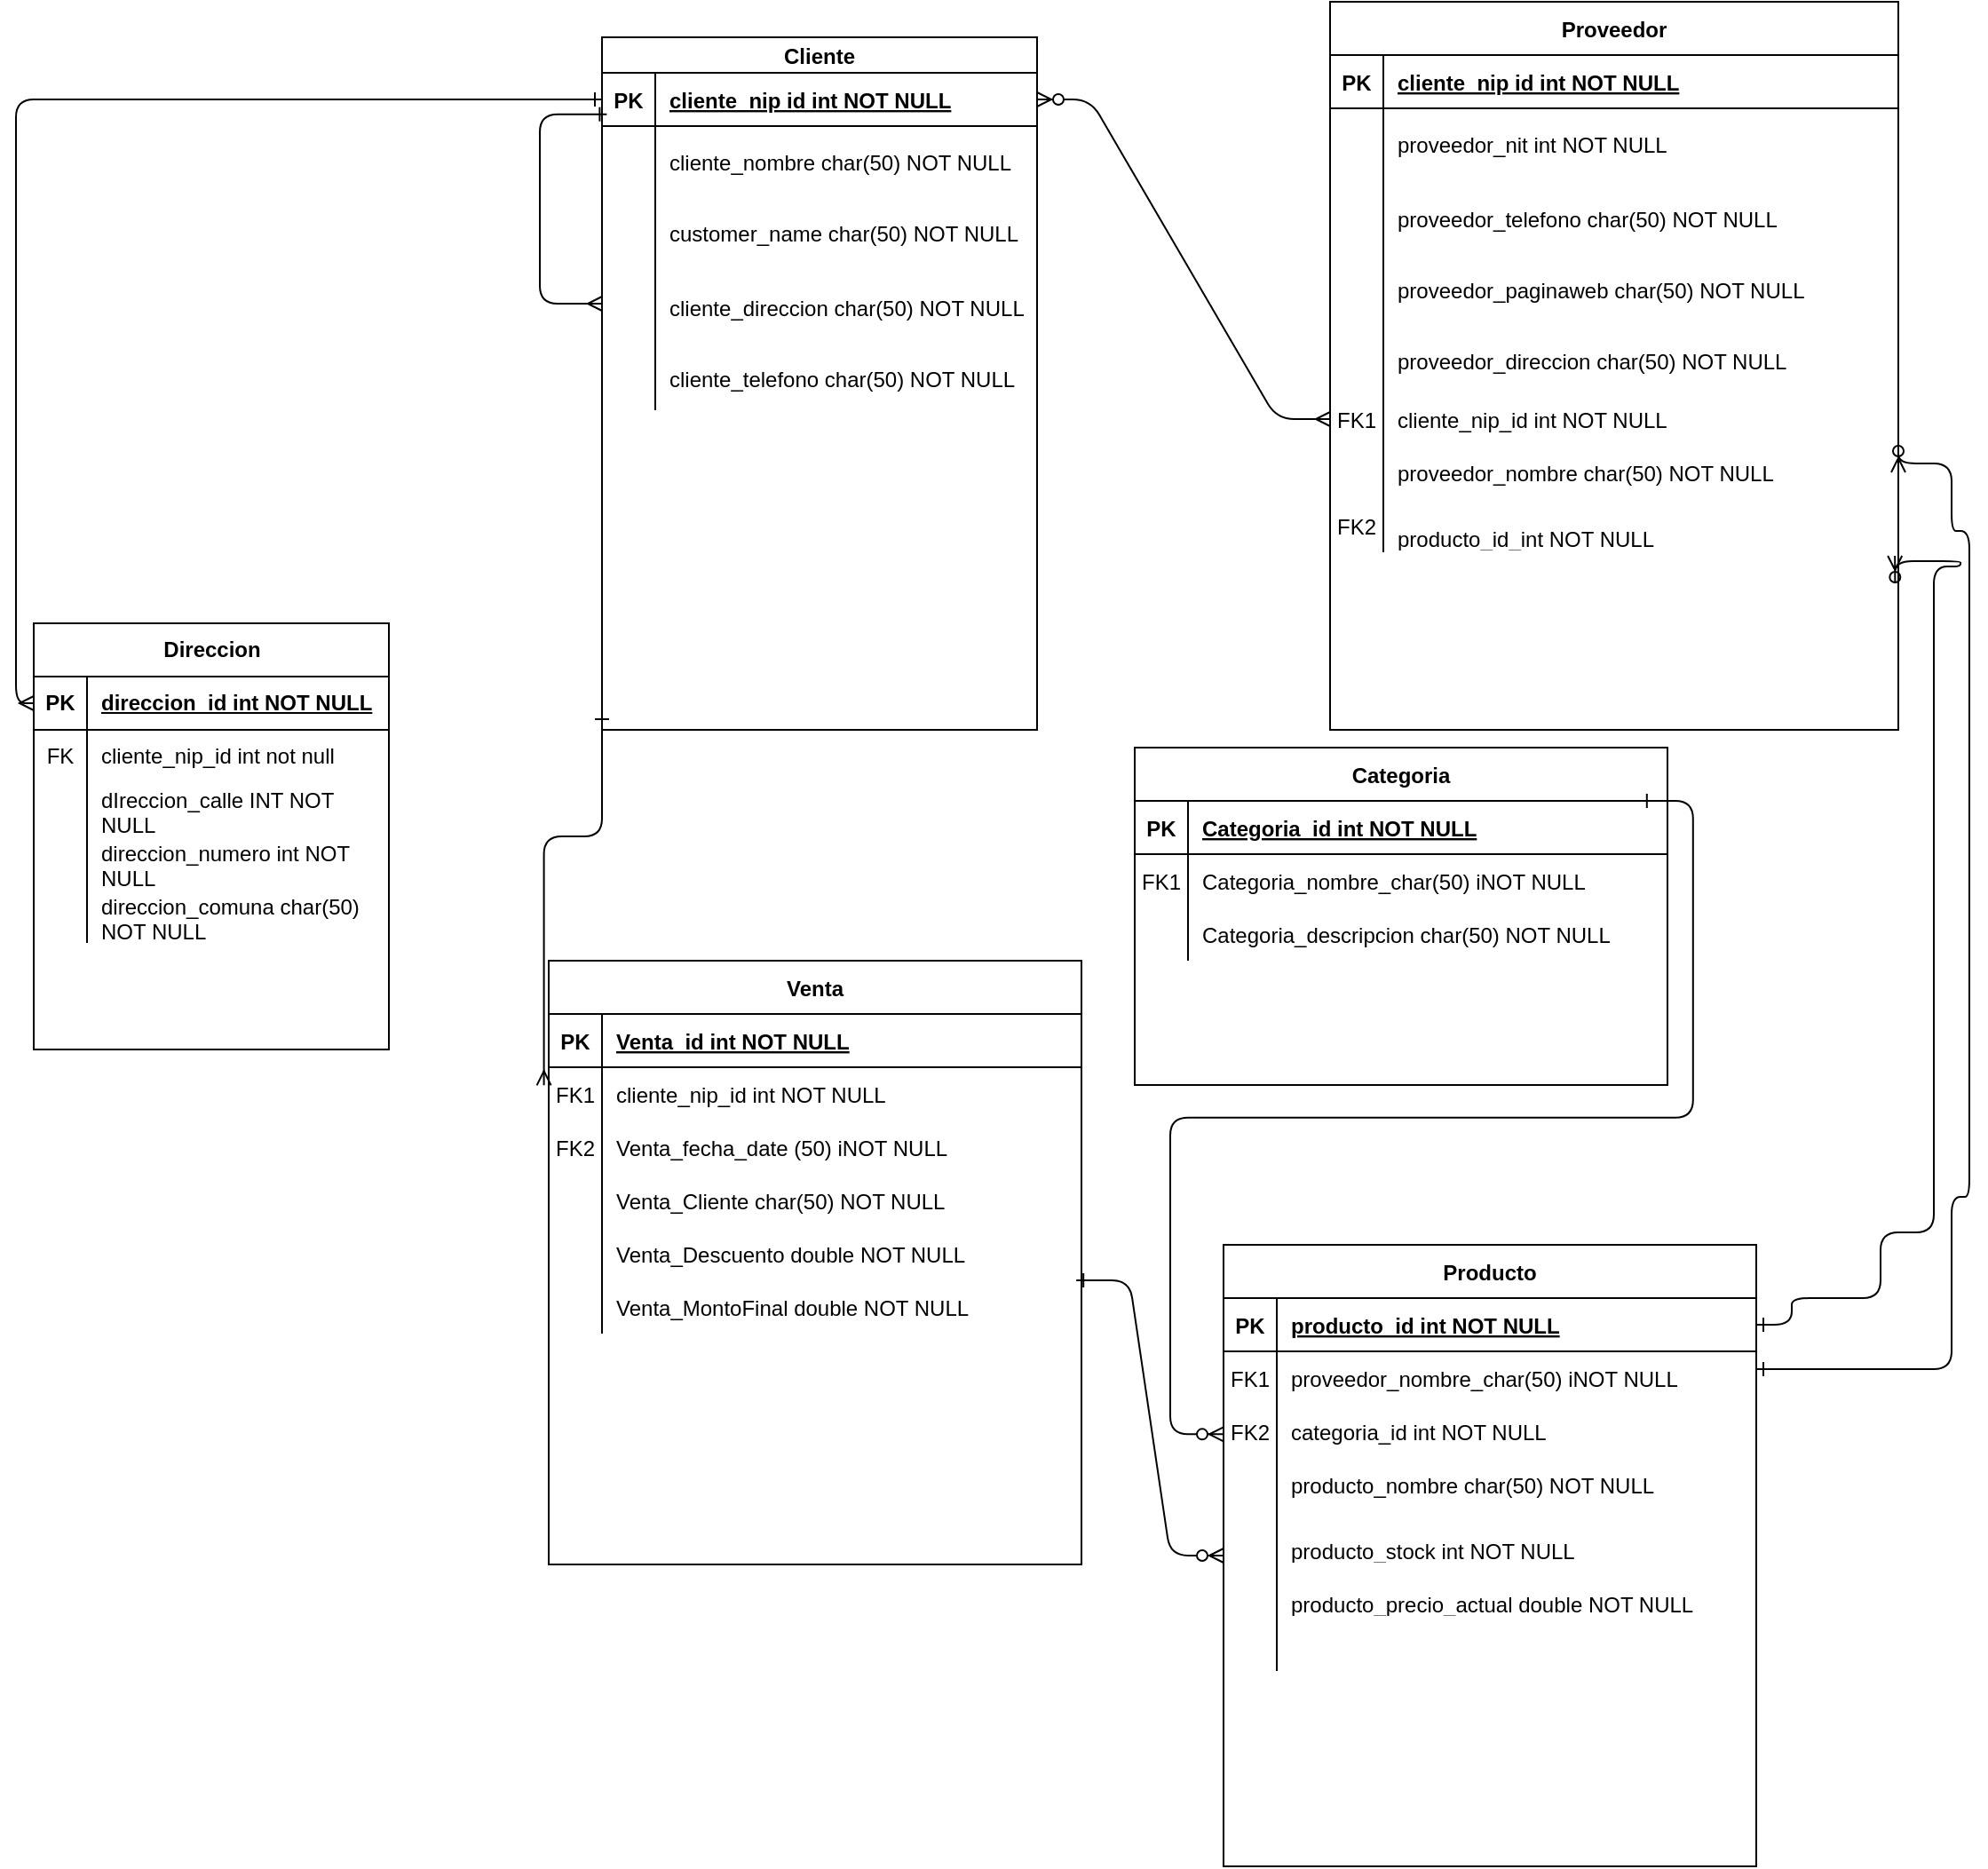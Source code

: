 <mxfile version="22.1.5" type="github">
  <diagram id="R2lEEEUBdFMjLlhIrx00" name="Page-1">
    <mxGraphModel dx="2521" dy="911" grid="1" gridSize="10" guides="1" tooltips="1" connect="1" arrows="1" fold="1" page="1" pageScale="1" pageWidth="850" pageHeight="1100" math="0" shadow="0" extFonts="Permanent Marker^https://fonts.googleapis.com/css?family=Permanent+Marker">
      <root>
        <mxCell id="0" />
        <mxCell id="1" parent="0" />
        <mxCell id="C-vyLk0tnHw3VtMMgP7b-2" value="Proveedor" style="shape=table;startSize=30;container=1;collapsible=1;childLayout=tableLayout;fixedRows=1;rowLines=0;fontStyle=1;align=center;resizeLast=1;" parent="1" vertex="1">
          <mxGeometry x="470" y="30" width="320" height="410" as="geometry" />
        </mxCell>
        <mxCell id="C-vyLk0tnHw3VtMMgP7b-24" value="" style="shape=partialRectangle;collapsible=0;dropTarget=0;pointerEvents=0;fillColor=none;points=[[0,0.5],[1,0.5]];portConstraint=eastwest;top=0;left=0;right=0;bottom=1;" parent="C-vyLk0tnHw3VtMMgP7b-2" vertex="1">
          <mxGeometry y="30" width="320" height="30" as="geometry" />
        </mxCell>
        <mxCell id="C-vyLk0tnHw3VtMMgP7b-25" value="PK" style="shape=partialRectangle;overflow=hidden;connectable=0;fillColor=none;top=0;left=0;bottom=0;right=0;fontStyle=1;" parent="C-vyLk0tnHw3VtMMgP7b-24" vertex="1">
          <mxGeometry width="30" height="30" as="geometry">
            <mxRectangle width="30" height="30" as="alternateBounds" />
          </mxGeometry>
        </mxCell>
        <mxCell id="C-vyLk0tnHw3VtMMgP7b-26" value="cliente_nip id int NOT NULL " style="shape=partialRectangle;overflow=hidden;connectable=0;fillColor=none;top=0;left=0;bottom=0;right=0;align=left;spacingLeft=6;fontStyle=5;" parent="C-vyLk0tnHw3VtMMgP7b-24" vertex="1">
          <mxGeometry x="30" width="290" height="30" as="geometry">
            <mxRectangle width="290" height="30" as="alternateBounds" />
          </mxGeometry>
        </mxCell>
        <mxCell id="HC1ZISZQf0HXSjatUwXS-110" style="shape=partialRectangle;collapsible=0;dropTarget=0;pointerEvents=0;fillColor=none;points=[[0,0.5],[1,0.5]];portConstraint=eastwest;top=0;left=0;right=0;bottom=0;" vertex="1" parent="C-vyLk0tnHw3VtMMgP7b-2">
          <mxGeometry y="60" width="320" height="40" as="geometry" />
        </mxCell>
        <mxCell id="HC1ZISZQf0HXSjatUwXS-111" style="shape=partialRectangle;overflow=hidden;connectable=0;fillColor=none;top=0;left=0;bottom=0;right=0;" vertex="1" parent="HC1ZISZQf0HXSjatUwXS-110">
          <mxGeometry width="30" height="40" as="geometry">
            <mxRectangle width="30" height="40" as="alternateBounds" />
          </mxGeometry>
        </mxCell>
        <mxCell id="HC1ZISZQf0HXSjatUwXS-112" value="proveedor_nit int NOT NULL" style="shape=partialRectangle;overflow=hidden;connectable=0;fillColor=none;top=0;left=0;bottom=0;right=0;align=left;spacingLeft=6;" vertex="1" parent="HC1ZISZQf0HXSjatUwXS-110">
          <mxGeometry x="30" width="290" height="40" as="geometry">
            <mxRectangle width="290" height="40" as="alternateBounds" />
          </mxGeometry>
        </mxCell>
        <mxCell id="HC1ZISZQf0HXSjatUwXS-38" style="shape=partialRectangle;collapsible=0;dropTarget=0;pointerEvents=0;fillColor=none;points=[[0,0.5],[1,0.5]];portConstraint=eastwest;top=0;left=0;right=0;bottom=0;" vertex="1" parent="C-vyLk0tnHw3VtMMgP7b-2">
          <mxGeometry y="100" width="320" height="40" as="geometry" />
        </mxCell>
        <mxCell id="HC1ZISZQf0HXSjatUwXS-39" style="shape=partialRectangle;overflow=hidden;connectable=0;fillColor=none;top=0;left=0;bottom=0;right=0;" vertex="1" parent="HC1ZISZQf0HXSjatUwXS-38">
          <mxGeometry width="30" height="40" as="geometry">
            <mxRectangle width="30" height="40" as="alternateBounds" />
          </mxGeometry>
        </mxCell>
        <mxCell id="HC1ZISZQf0HXSjatUwXS-40" value="&#xa;proveedor_telefono char(50) NOT NULL&#xa;&#xa;" style="shape=partialRectangle;overflow=hidden;connectable=0;fillColor=none;top=0;left=0;bottom=0;right=0;align=left;spacingLeft=6;" vertex="1" parent="HC1ZISZQf0HXSjatUwXS-38">
          <mxGeometry x="30" width="290" height="40" as="geometry">
            <mxRectangle width="290" height="40" as="alternateBounds" />
          </mxGeometry>
        </mxCell>
        <mxCell id="HC1ZISZQf0HXSjatUwXS-52" style="shape=partialRectangle;collapsible=0;dropTarget=0;pointerEvents=0;fillColor=none;points=[[0,0.5],[1,0.5]];portConstraint=eastwest;top=0;left=0;right=0;bottom=0;" vertex="1" parent="C-vyLk0tnHw3VtMMgP7b-2">
          <mxGeometry y="140" width="320" height="40" as="geometry" />
        </mxCell>
        <mxCell id="HC1ZISZQf0HXSjatUwXS-53" style="shape=partialRectangle;overflow=hidden;connectable=0;fillColor=none;top=0;left=0;bottom=0;right=0;" vertex="1" parent="HC1ZISZQf0HXSjatUwXS-52">
          <mxGeometry width="30" height="40" as="geometry">
            <mxRectangle width="30" height="40" as="alternateBounds" />
          </mxGeometry>
        </mxCell>
        <mxCell id="HC1ZISZQf0HXSjatUwXS-54" value="&#xa;proveedor_paginaweb char(50) NOT NULL&#xa;&#xa;" style="shape=partialRectangle;overflow=hidden;connectable=0;fillColor=none;top=0;left=0;bottom=0;right=0;align=left;spacingLeft=6;" vertex="1" parent="HC1ZISZQf0HXSjatUwXS-52">
          <mxGeometry x="30" width="290" height="40" as="geometry">
            <mxRectangle width="290" height="40" as="alternateBounds" />
          </mxGeometry>
        </mxCell>
        <mxCell id="HC1ZISZQf0HXSjatUwXS-23" style="shape=partialRectangle;collapsible=0;dropTarget=0;pointerEvents=0;fillColor=none;points=[[0,0.5],[1,0.5]];portConstraint=eastwest;top=0;left=0;right=0;bottom=0;" vertex="1" parent="C-vyLk0tnHw3VtMMgP7b-2">
          <mxGeometry y="180" width="320" height="40" as="geometry" />
        </mxCell>
        <mxCell id="HC1ZISZQf0HXSjatUwXS-24" style="shape=partialRectangle;overflow=hidden;connectable=0;fillColor=none;top=0;left=0;bottom=0;right=0;" vertex="1" parent="HC1ZISZQf0HXSjatUwXS-23">
          <mxGeometry width="30" height="40" as="geometry">
            <mxRectangle width="30" height="40" as="alternateBounds" />
          </mxGeometry>
        </mxCell>
        <mxCell id="HC1ZISZQf0HXSjatUwXS-25" value="&#xa;proveedor_direccion char(50) NOT NULL&#xa;&#xa;" style="shape=partialRectangle;overflow=hidden;connectable=0;fillColor=none;top=0;left=0;bottom=0;right=0;align=left;spacingLeft=6;" vertex="1" parent="HC1ZISZQf0HXSjatUwXS-23">
          <mxGeometry x="30" width="290" height="40" as="geometry">
            <mxRectangle width="290" height="40" as="alternateBounds" />
          </mxGeometry>
        </mxCell>
        <mxCell id="C-vyLk0tnHw3VtMMgP7b-6" value="" style="shape=partialRectangle;collapsible=0;dropTarget=0;pointerEvents=0;fillColor=none;points=[[0,0.5],[1,0.5]];portConstraint=eastwest;top=0;left=0;right=0;bottom=0;" parent="C-vyLk0tnHw3VtMMgP7b-2" vertex="1">
          <mxGeometry y="220" width="320" height="30" as="geometry" />
        </mxCell>
        <mxCell id="C-vyLk0tnHw3VtMMgP7b-7" value="FK1" style="shape=partialRectangle;overflow=hidden;connectable=0;fillColor=none;top=0;left=0;bottom=0;right=0;" parent="C-vyLk0tnHw3VtMMgP7b-6" vertex="1">
          <mxGeometry width="30" height="30" as="geometry">
            <mxRectangle width="30" height="30" as="alternateBounds" />
          </mxGeometry>
        </mxCell>
        <mxCell id="C-vyLk0tnHw3VtMMgP7b-8" value="cliente_nip_id int NOT NULL" style="shape=partialRectangle;overflow=hidden;connectable=0;fillColor=none;top=0;left=0;bottom=0;right=0;align=left;spacingLeft=6;" parent="C-vyLk0tnHw3VtMMgP7b-6" vertex="1">
          <mxGeometry x="30" width="290" height="30" as="geometry">
            <mxRectangle width="290" height="30" as="alternateBounds" />
          </mxGeometry>
        </mxCell>
        <mxCell id="C-vyLk0tnHw3VtMMgP7b-9" value="" style="shape=partialRectangle;collapsible=0;dropTarget=0;pointerEvents=0;fillColor=none;points=[[0,0.5],[1,0.5]];portConstraint=eastwest;top=0;left=0;right=0;bottom=0;" parent="C-vyLk0tnHw3VtMMgP7b-2" vertex="1">
          <mxGeometry y="250" width="320" height="30" as="geometry" />
        </mxCell>
        <mxCell id="C-vyLk0tnHw3VtMMgP7b-10" value="" style="shape=partialRectangle;overflow=hidden;connectable=0;fillColor=none;top=0;left=0;bottom=0;right=0;" parent="C-vyLk0tnHw3VtMMgP7b-9" vertex="1">
          <mxGeometry width="30" height="30" as="geometry">
            <mxRectangle width="30" height="30" as="alternateBounds" />
          </mxGeometry>
        </mxCell>
        <mxCell id="C-vyLk0tnHw3VtMMgP7b-11" value="proveedor_nombre char(50) NOT NULL" style="shape=partialRectangle;overflow=hidden;connectable=0;fillColor=none;top=0;left=0;bottom=0;right=0;align=left;spacingLeft=6;" parent="C-vyLk0tnHw3VtMMgP7b-9" vertex="1">
          <mxGeometry x="30" width="290" height="30" as="geometry">
            <mxRectangle width="290" height="30" as="alternateBounds" />
          </mxGeometry>
        </mxCell>
        <mxCell id="HC1ZISZQf0HXSjatUwXS-154" style="shape=partialRectangle;collapsible=0;dropTarget=0;pointerEvents=0;fillColor=none;points=[[0,0.5],[1,0.5]];portConstraint=eastwest;top=0;left=0;right=0;bottom=0;" vertex="1" parent="C-vyLk0tnHw3VtMMgP7b-2">
          <mxGeometry y="280" width="320" height="30" as="geometry" />
        </mxCell>
        <mxCell id="HC1ZISZQf0HXSjatUwXS-155" value="FK2" style="shape=partialRectangle;overflow=hidden;connectable=0;fillColor=none;top=0;left=0;bottom=0;right=0;" vertex="1" parent="HC1ZISZQf0HXSjatUwXS-154">
          <mxGeometry width="30" height="30" as="geometry">
            <mxRectangle width="30" height="30" as="alternateBounds" />
          </mxGeometry>
        </mxCell>
        <mxCell id="HC1ZISZQf0HXSjatUwXS-156" value="&#xa;producto_id_int NOT NULL&#xa;&#xa;" style="shape=partialRectangle;overflow=hidden;connectable=0;fillColor=none;top=0;left=0;bottom=0;right=0;align=left;spacingLeft=6;" vertex="1" parent="HC1ZISZQf0HXSjatUwXS-154">
          <mxGeometry x="30" width="290" height="30" as="geometry">
            <mxRectangle width="290" height="30" as="alternateBounds" />
          </mxGeometry>
        </mxCell>
        <mxCell id="C-vyLk0tnHw3VtMMgP7b-13" value="Producto" style="shape=table;startSize=30;container=1;collapsible=1;childLayout=tableLayout;fixedRows=1;rowLines=0;fontStyle=1;align=center;resizeLast=1;" parent="1" vertex="1">
          <mxGeometry x="410" y="730" width="300" height="350" as="geometry" />
        </mxCell>
        <mxCell id="C-vyLk0tnHw3VtMMgP7b-14" value="" style="shape=partialRectangle;collapsible=0;dropTarget=0;pointerEvents=0;fillColor=none;points=[[0,0.5],[1,0.5]];portConstraint=eastwest;top=0;left=0;right=0;bottom=1;" parent="C-vyLk0tnHw3VtMMgP7b-13" vertex="1">
          <mxGeometry y="30" width="300" height="30" as="geometry" />
        </mxCell>
        <mxCell id="C-vyLk0tnHw3VtMMgP7b-15" value="PK" style="shape=partialRectangle;overflow=hidden;connectable=0;fillColor=none;top=0;left=0;bottom=0;right=0;fontStyle=1;" parent="C-vyLk0tnHw3VtMMgP7b-14" vertex="1">
          <mxGeometry width="30" height="30" as="geometry">
            <mxRectangle width="30" height="30" as="alternateBounds" />
          </mxGeometry>
        </mxCell>
        <mxCell id="C-vyLk0tnHw3VtMMgP7b-16" value="producto_id int NOT NULL " style="shape=partialRectangle;overflow=hidden;connectable=0;fillColor=none;top=0;left=0;bottom=0;right=0;align=left;spacingLeft=6;fontStyle=5;" parent="C-vyLk0tnHw3VtMMgP7b-14" vertex="1">
          <mxGeometry x="30" width="270" height="30" as="geometry">
            <mxRectangle width="270" height="30" as="alternateBounds" />
          </mxGeometry>
        </mxCell>
        <mxCell id="C-vyLk0tnHw3VtMMgP7b-17" value="" style="shape=partialRectangle;collapsible=0;dropTarget=0;pointerEvents=0;fillColor=none;points=[[0,0.5],[1,0.5]];portConstraint=eastwest;top=0;left=0;right=0;bottom=0;" parent="C-vyLk0tnHw3VtMMgP7b-13" vertex="1">
          <mxGeometry y="60" width="300" height="30" as="geometry" />
        </mxCell>
        <mxCell id="C-vyLk0tnHw3VtMMgP7b-18" value="FK1" style="shape=partialRectangle;overflow=hidden;connectable=0;fillColor=none;top=0;left=0;bottom=0;right=0;" parent="C-vyLk0tnHw3VtMMgP7b-17" vertex="1">
          <mxGeometry width="30" height="30" as="geometry">
            <mxRectangle width="30" height="30" as="alternateBounds" />
          </mxGeometry>
        </mxCell>
        <mxCell id="C-vyLk0tnHw3VtMMgP7b-19" value="proveedor_nombre_char(50) iNOT NULL" style="shape=partialRectangle;overflow=hidden;connectable=0;fillColor=none;top=0;left=0;bottom=0;right=0;align=left;spacingLeft=6;" parent="C-vyLk0tnHw3VtMMgP7b-17" vertex="1">
          <mxGeometry x="30" width="270" height="30" as="geometry">
            <mxRectangle width="270" height="30" as="alternateBounds" />
          </mxGeometry>
        </mxCell>
        <mxCell id="HC1ZISZQf0HXSjatUwXS-101" style="shape=partialRectangle;collapsible=0;dropTarget=0;pointerEvents=0;fillColor=none;points=[[0,0.5],[1,0.5]];portConstraint=eastwest;top=0;left=0;right=0;bottom=0;" vertex="1" parent="C-vyLk0tnHw3VtMMgP7b-13">
          <mxGeometry y="90" width="300" height="30" as="geometry" />
        </mxCell>
        <mxCell id="HC1ZISZQf0HXSjatUwXS-102" value="FK2" style="shape=partialRectangle;overflow=hidden;connectable=0;fillColor=none;top=0;left=0;bottom=0;right=0;" vertex="1" parent="HC1ZISZQf0HXSjatUwXS-101">
          <mxGeometry width="30" height="30" as="geometry">
            <mxRectangle width="30" height="30" as="alternateBounds" />
          </mxGeometry>
        </mxCell>
        <mxCell id="HC1ZISZQf0HXSjatUwXS-103" value="categoria_id int NOT NULL" style="shape=partialRectangle;overflow=hidden;connectable=0;fillColor=none;top=0;left=0;bottom=0;right=0;align=left;spacingLeft=6;" vertex="1" parent="HC1ZISZQf0HXSjatUwXS-101">
          <mxGeometry x="30" width="270" height="30" as="geometry">
            <mxRectangle width="270" height="30" as="alternateBounds" />
          </mxGeometry>
        </mxCell>
        <mxCell id="C-vyLk0tnHw3VtMMgP7b-20" value="" style="shape=partialRectangle;collapsible=0;dropTarget=0;pointerEvents=0;fillColor=none;points=[[0,0.5],[1,0.5]];portConstraint=eastwest;top=0;left=0;right=0;bottom=0;" parent="C-vyLk0tnHw3VtMMgP7b-13" vertex="1">
          <mxGeometry y="120" width="300" height="30" as="geometry" />
        </mxCell>
        <mxCell id="C-vyLk0tnHw3VtMMgP7b-21" value="" style="shape=partialRectangle;overflow=hidden;connectable=0;fillColor=none;top=0;left=0;bottom=0;right=0;" parent="C-vyLk0tnHw3VtMMgP7b-20" vertex="1">
          <mxGeometry width="30" height="30" as="geometry">
            <mxRectangle width="30" height="30" as="alternateBounds" />
          </mxGeometry>
        </mxCell>
        <mxCell id="C-vyLk0tnHw3VtMMgP7b-22" value="producto_nombre char(50) NOT NULL" style="shape=partialRectangle;overflow=hidden;connectable=0;fillColor=none;top=0;left=0;bottom=0;right=0;align=left;spacingLeft=6;" parent="C-vyLk0tnHw3VtMMgP7b-20" vertex="1">
          <mxGeometry x="30" width="270" height="30" as="geometry">
            <mxRectangle width="270" height="30" as="alternateBounds" />
          </mxGeometry>
        </mxCell>
        <mxCell id="HC1ZISZQf0HXSjatUwXS-55" style="shape=partialRectangle;collapsible=0;dropTarget=0;pointerEvents=0;fillColor=none;points=[[0,0.5],[1,0.5]];portConstraint=eastwest;top=0;left=0;right=0;bottom=0;" vertex="1" parent="C-vyLk0tnHw3VtMMgP7b-13">
          <mxGeometry y="150" width="300" height="30" as="geometry" />
        </mxCell>
        <mxCell id="HC1ZISZQf0HXSjatUwXS-56" value="" style="shape=partialRectangle;overflow=hidden;connectable=0;fillColor=none;top=0;left=0;bottom=0;right=0;" vertex="1" parent="HC1ZISZQf0HXSjatUwXS-55">
          <mxGeometry width="30" height="30" as="geometry">
            <mxRectangle width="30" height="30" as="alternateBounds" />
          </mxGeometry>
        </mxCell>
        <mxCell id="HC1ZISZQf0HXSjatUwXS-57" value="&#xa;producto_stock int NOT NULL&#xa;&#xa;" style="shape=partialRectangle;overflow=hidden;connectable=0;fillColor=none;top=0;left=0;bottom=0;right=0;align=left;spacingLeft=6;" vertex="1" parent="HC1ZISZQf0HXSjatUwXS-55">
          <mxGeometry x="30" width="270" height="30" as="geometry">
            <mxRectangle width="270" height="30" as="alternateBounds" />
          </mxGeometry>
        </mxCell>
        <mxCell id="HC1ZISZQf0HXSjatUwXS-59" style="shape=partialRectangle;collapsible=0;dropTarget=0;pointerEvents=0;fillColor=none;points=[[0,0.5],[1,0.5]];portConstraint=eastwest;top=0;left=0;right=0;bottom=0;" vertex="1" parent="C-vyLk0tnHw3VtMMgP7b-13">
          <mxGeometry y="180" width="300" height="30" as="geometry" />
        </mxCell>
        <mxCell id="HC1ZISZQf0HXSjatUwXS-60" style="shape=partialRectangle;overflow=hidden;connectable=0;fillColor=none;top=0;left=0;bottom=0;right=0;" vertex="1" parent="HC1ZISZQf0HXSjatUwXS-59">
          <mxGeometry width="30" height="30" as="geometry">
            <mxRectangle width="30" height="30" as="alternateBounds" />
          </mxGeometry>
        </mxCell>
        <mxCell id="HC1ZISZQf0HXSjatUwXS-61" value="&#xa;producto_precio_actual double NOT NULL&#xa;&#xa;" style="shape=partialRectangle;overflow=hidden;connectable=0;fillColor=none;top=0;left=0;bottom=0;right=0;align=left;spacingLeft=6;" vertex="1" parent="HC1ZISZQf0HXSjatUwXS-59">
          <mxGeometry x="30" width="270" height="30" as="geometry">
            <mxRectangle width="270" height="30" as="alternateBounds" />
          </mxGeometry>
        </mxCell>
        <mxCell id="HC1ZISZQf0HXSjatUwXS-105" style="shape=partialRectangle;collapsible=0;dropTarget=0;pointerEvents=0;fillColor=none;points=[[0,0.5],[1,0.5]];portConstraint=eastwest;top=0;left=0;right=0;bottom=0;" vertex="1" parent="C-vyLk0tnHw3VtMMgP7b-13">
          <mxGeometry y="210" width="300" height="30" as="geometry" />
        </mxCell>
        <mxCell id="HC1ZISZQf0HXSjatUwXS-106" style="shape=partialRectangle;overflow=hidden;connectable=0;fillColor=none;top=0;left=0;bottom=0;right=0;" vertex="1" parent="HC1ZISZQf0HXSjatUwXS-105">
          <mxGeometry width="30" height="30" as="geometry">
            <mxRectangle width="30" height="30" as="alternateBounds" />
          </mxGeometry>
        </mxCell>
        <mxCell id="HC1ZISZQf0HXSjatUwXS-107" style="shape=partialRectangle;overflow=hidden;connectable=0;fillColor=none;top=0;left=0;bottom=0;right=0;align=left;spacingLeft=6;" vertex="1" parent="HC1ZISZQf0HXSjatUwXS-105">
          <mxGeometry x="30" width="270" height="30" as="geometry">
            <mxRectangle width="270" height="30" as="alternateBounds" />
          </mxGeometry>
        </mxCell>
        <mxCell id="MYpEJIyLV6o9ayi-D40B-11" value="" style="shape=partialRectangle;collapsible=0;dropTarget=0;pointerEvents=0;fillColor=none;points=[[0,0.5],[1,0.5]];portConstraint=eastwest;top=0;left=0;right=0;bottom=0;container=0;" parent="1" vertex="1">
          <mxGeometry x="30" y="190" width="250" height="30" as="geometry" />
        </mxCell>
        <mxCell id="HC1ZISZQf0HXSjatUwXS-1" value="" style="edgeStyle=entityRelationEdgeStyle;endArrow=ERzeroToMany;startArrow=ERmany;endFill=1;startFill=0;strokeWidth=1;strokeColor=default;" edge="1" parent="1" source="C-vyLk0tnHw3VtMMgP7b-6" target="HC1ZISZQf0HXSjatUwXS-9">
          <mxGeometry width="100" height="100" relative="1" as="geometry">
            <mxPoint x="410" y="270" as="sourcePoint" />
            <mxPoint x="660" y="550" as="targetPoint" />
            <Array as="points">
              <mxPoint x="390" y="230" />
              <mxPoint x="480" y="250" />
              <mxPoint x="350" y="200" />
              <mxPoint x="540" y="290" />
              <mxPoint x="470" y="320" />
              <mxPoint x="550" y="520" />
              <mxPoint x="460" y="370" />
            </Array>
          </mxGeometry>
        </mxCell>
        <mxCell id="HC1ZISZQf0HXSjatUwXS-8" value="Cliente" style="shape=table;startSize=20;container=1;collapsible=1;childLayout=tableLayout;fixedRows=1;rowLines=0;fontStyle=1;align=center;resizeLast=1;" vertex="1" parent="1">
          <mxGeometry x="60" y="50" width="245" height="390" as="geometry" />
        </mxCell>
        <mxCell id="HC1ZISZQf0HXSjatUwXS-9" value="" style="shape=partialRectangle;collapsible=0;dropTarget=0;pointerEvents=0;fillColor=none;points=[[0,0.5],[1,0.5]];portConstraint=eastwest;top=0;left=0;right=0;bottom=1;" vertex="1" parent="HC1ZISZQf0HXSjatUwXS-8">
          <mxGeometry y="20" width="245" height="30" as="geometry" />
        </mxCell>
        <mxCell id="HC1ZISZQf0HXSjatUwXS-10" value="PK" style="shape=partialRectangle;overflow=hidden;connectable=0;fillColor=none;top=0;left=0;bottom=0;right=0;fontStyle=1;" vertex="1" parent="HC1ZISZQf0HXSjatUwXS-9">
          <mxGeometry width="30" height="30" as="geometry">
            <mxRectangle width="30" height="30" as="alternateBounds" />
          </mxGeometry>
        </mxCell>
        <mxCell id="HC1ZISZQf0HXSjatUwXS-11" value="cliente_nip id int NOT NULL " style="shape=partialRectangle;overflow=hidden;connectable=0;fillColor=none;top=0;left=0;bottom=0;right=0;align=left;spacingLeft=6;fontStyle=5;" vertex="1" parent="HC1ZISZQf0HXSjatUwXS-9">
          <mxGeometry x="30" width="215" height="30" as="geometry">
            <mxRectangle width="215" height="30" as="alternateBounds" />
          </mxGeometry>
        </mxCell>
        <mxCell id="HC1ZISZQf0HXSjatUwXS-12" value="" style="shape=partialRectangle;collapsible=0;dropTarget=0;pointerEvents=0;fillColor=none;points=[[0,0.5],[1,0.5]];portConstraint=eastwest;top=0;left=0;right=0;bottom=0;" vertex="1" parent="HC1ZISZQf0HXSjatUwXS-8">
          <mxGeometry y="50" width="245" height="40" as="geometry" />
        </mxCell>
        <mxCell id="HC1ZISZQf0HXSjatUwXS-13" value="" style="shape=partialRectangle;overflow=hidden;connectable=0;fillColor=none;top=0;left=0;bottom=0;right=0;" vertex="1" parent="HC1ZISZQf0HXSjatUwXS-12">
          <mxGeometry width="30" height="40" as="geometry">
            <mxRectangle width="30" height="40" as="alternateBounds" />
          </mxGeometry>
        </mxCell>
        <mxCell id="HC1ZISZQf0HXSjatUwXS-14" value="cliente_nombre char(50) NOT NULL" style="shape=partialRectangle;overflow=hidden;connectable=0;fillColor=none;top=0;left=0;bottom=0;right=0;align=left;spacingLeft=6;" vertex="1" parent="HC1ZISZQf0HXSjatUwXS-12">
          <mxGeometry x="30" width="215" height="40" as="geometry">
            <mxRectangle width="215" height="40" as="alternateBounds" />
          </mxGeometry>
        </mxCell>
        <mxCell id="HC1ZISZQf0HXSjatUwXS-43" style="shape=partialRectangle;collapsible=0;dropTarget=0;pointerEvents=0;fillColor=none;points=[[0,0.5],[1,0.5]];portConstraint=eastwest;top=0;left=0;right=0;bottom=0;" vertex="1" parent="HC1ZISZQf0HXSjatUwXS-8">
          <mxGeometry y="90" width="245" height="40" as="geometry" />
        </mxCell>
        <mxCell id="HC1ZISZQf0HXSjatUwXS-44" style="shape=partialRectangle;overflow=hidden;connectable=0;fillColor=none;top=0;left=0;bottom=0;right=0;" vertex="1" parent="HC1ZISZQf0HXSjatUwXS-43">
          <mxGeometry width="30" height="40" as="geometry">
            <mxRectangle width="30" height="40" as="alternateBounds" />
          </mxGeometry>
        </mxCell>
        <mxCell id="HC1ZISZQf0HXSjatUwXS-45" value="customer_name char(50) NOT NULL" style="shape=partialRectangle;overflow=hidden;connectable=0;fillColor=none;top=0;left=0;bottom=0;right=0;align=left;spacingLeft=6;" vertex="1" parent="HC1ZISZQf0HXSjatUwXS-43">
          <mxGeometry x="30" width="215" height="40" as="geometry">
            <mxRectangle width="215" height="40" as="alternateBounds" />
          </mxGeometry>
        </mxCell>
        <mxCell id="HC1ZISZQf0HXSjatUwXS-46" style="shape=partialRectangle;collapsible=0;dropTarget=0;pointerEvents=0;fillColor=none;points=[[0,0.5],[1,0.5]];portConstraint=eastwest;top=0;left=0;right=0;bottom=0;" vertex="1" parent="HC1ZISZQf0HXSjatUwXS-8">
          <mxGeometry y="130" width="245" height="40" as="geometry" />
        </mxCell>
        <mxCell id="HC1ZISZQf0HXSjatUwXS-47" style="shape=partialRectangle;overflow=hidden;connectable=0;fillColor=none;top=0;left=0;bottom=0;right=0;" vertex="1" parent="HC1ZISZQf0HXSjatUwXS-46">
          <mxGeometry width="30" height="40" as="geometry">
            <mxRectangle width="30" height="40" as="alternateBounds" />
          </mxGeometry>
        </mxCell>
        <mxCell id="HC1ZISZQf0HXSjatUwXS-48" value="&#xa;cliente_direccion char(50) NOT NULL&#xa;&#xa;" style="shape=partialRectangle;overflow=hidden;connectable=0;fillColor=none;top=0;left=0;bottom=0;right=0;align=left;spacingLeft=6;" vertex="1" parent="HC1ZISZQf0HXSjatUwXS-46">
          <mxGeometry x="30" width="215" height="40" as="geometry">
            <mxRectangle width="215" height="40" as="alternateBounds" />
          </mxGeometry>
        </mxCell>
        <mxCell id="HC1ZISZQf0HXSjatUwXS-49" style="shape=partialRectangle;collapsible=0;dropTarget=0;pointerEvents=0;fillColor=none;points=[[0,0.5],[1,0.5]];portConstraint=eastwest;top=0;left=0;right=0;bottom=0;" vertex="1" parent="HC1ZISZQf0HXSjatUwXS-8">
          <mxGeometry y="170" width="245" height="40" as="geometry" />
        </mxCell>
        <mxCell id="HC1ZISZQf0HXSjatUwXS-50" style="shape=partialRectangle;overflow=hidden;connectable=0;fillColor=none;top=0;left=0;bottom=0;right=0;" vertex="1" parent="HC1ZISZQf0HXSjatUwXS-49">
          <mxGeometry width="30" height="40" as="geometry">
            <mxRectangle width="30" height="40" as="alternateBounds" />
          </mxGeometry>
        </mxCell>
        <mxCell id="HC1ZISZQf0HXSjatUwXS-51" value="&#xa;cliente_telefono char(50) NOT NULL&#xa;&#xa;" style="shape=partialRectangle;overflow=hidden;connectable=0;fillColor=none;top=0;left=0;bottom=0;right=0;align=left;spacingLeft=6;" vertex="1" parent="HC1ZISZQf0HXSjatUwXS-49">
          <mxGeometry x="30" width="215" height="40" as="geometry">
            <mxRectangle width="215" height="40" as="alternateBounds" />
          </mxGeometry>
        </mxCell>
        <mxCell id="HC1ZISZQf0HXSjatUwXS-132" value="" style="edgeStyle=elbowEdgeStyle;endArrow=ERmany;startArrow=ERone;endFill=0;startFill=0;strokeWidth=1;strokeColor=default;exitX=0.011;exitY=0.778;exitDx=0;exitDy=0;elbow=vertical;exitPerimeter=0;" edge="1" parent="HC1ZISZQf0HXSjatUwXS-8" source="HC1ZISZQf0HXSjatUwXS-9" target="HC1ZISZQf0HXSjatUwXS-46">
          <mxGeometry width="100" height="100" relative="1" as="geometry">
            <mxPoint x="-30" y="55" as="sourcePoint" />
            <mxPoint x="-40" y="200" as="targetPoint" />
            <Array as="points">
              <mxPoint x="-35" y="113" />
            </Array>
          </mxGeometry>
        </mxCell>
        <mxCell id="MYpEJIyLV6o9ayi-D40B-12" value="" style="shape=partialRectangle;overflow=hidden;connectable=0;fillColor=none;top=0;left=0;bottom=0;right=0;" parent="1" vertex="1">
          <mxGeometry x="30" y="190" width="30" height="30" as="geometry">
            <mxRectangle width="30" height="30" as="alternateBounds" />
          </mxGeometry>
        </mxCell>
        <mxCell id="HC1ZISZQf0HXSjatUwXS-64" value="" style="endArrow=ERzeroToMany;startArrow=ERone;endFill=0;startFill=0;strokeWidth=1;strokeColor=default;elbow=vertical;edgeStyle=orthogonalEdgeStyle;entryX=1;entryY=0.5;entryDx=0;entryDy=0;" edge="1" parent="1" source="C-vyLk0tnHw3VtMMgP7b-17" target="C-vyLk0tnHw3VtMMgP7b-9">
          <mxGeometry width="100" height="100" relative="1" as="geometry">
            <mxPoint x="730" y="782.99" as="sourcePoint" />
            <mxPoint x="804.88" y="320" as="targetPoint" />
            <Array as="points">
              <mxPoint x="820" y="800" />
              <mxPoint x="820" y="703" />
              <mxPoint x="830" y="703" />
              <mxPoint x="830" y="328" />
              <mxPoint x="820" y="328" />
              <mxPoint x="820" y="290" />
              <mxPoint x="790" y="290" />
            </Array>
          </mxGeometry>
        </mxCell>
        <mxCell id="HC1ZISZQf0HXSjatUwXS-65" value="Categoria" style="shape=table;startSize=30;container=1;collapsible=1;childLayout=tableLayout;fixedRows=1;rowLines=0;fontStyle=1;align=center;resizeLast=1;" vertex="1" parent="1">
          <mxGeometry x="360" y="450" width="300" height="190" as="geometry" />
        </mxCell>
        <mxCell id="HC1ZISZQf0HXSjatUwXS-66" value="" style="shape=partialRectangle;collapsible=0;dropTarget=0;pointerEvents=0;fillColor=none;points=[[0,0.5],[1,0.5]];portConstraint=eastwest;top=0;left=0;right=0;bottom=1;" vertex="1" parent="HC1ZISZQf0HXSjatUwXS-65">
          <mxGeometry y="30" width="300" height="30" as="geometry" />
        </mxCell>
        <mxCell id="HC1ZISZQf0HXSjatUwXS-67" value="PK" style="shape=partialRectangle;overflow=hidden;connectable=0;fillColor=none;top=0;left=0;bottom=0;right=0;fontStyle=1;" vertex="1" parent="HC1ZISZQf0HXSjatUwXS-66">
          <mxGeometry width="30" height="30" as="geometry">
            <mxRectangle width="30" height="30" as="alternateBounds" />
          </mxGeometry>
        </mxCell>
        <mxCell id="HC1ZISZQf0HXSjatUwXS-68" value="Categoria_id int NOT NULL " style="shape=partialRectangle;overflow=hidden;connectable=0;fillColor=none;top=0;left=0;bottom=0;right=0;align=left;spacingLeft=6;fontStyle=5;" vertex="1" parent="HC1ZISZQf0HXSjatUwXS-66">
          <mxGeometry x="30" width="270" height="30" as="geometry">
            <mxRectangle width="270" height="30" as="alternateBounds" />
          </mxGeometry>
        </mxCell>
        <mxCell id="HC1ZISZQf0HXSjatUwXS-69" value="" style="shape=partialRectangle;collapsible=0;dropTarget=0;pointerEvents=0;fillColor=none;points=[[0,0.5],[1,0.5]];portConstraint=eastwest;top=0;left=0;right=0;bottom=0;" vertex="1" parent="HC1ZISZQf0HXSjatUwXS-65">
          <mxGeometry y="60" width="300" height="30" as="geometry" />
        </mxCell>
        <mxCell id="HC1ZISZQf0HXSjatUwXS-70" value="FK1" style="shape=partialRectangle;overflow=hidden;connectable=0;fillColor=none;top=0;left=0;bottom=0;right=0;" vertex="1" parent="HC1ZISZQf0HXSjatUwXS-69">
          <mxGeometry width="30" height="30" as="geometry">
            <mxRectangle width="30" height="30" as="alternateBounds" />
          </mxGeometry>
        </mxCell>
        <mxCell id="HC1ZISZQf0HXSjatUwXS-71" value="Categoria_nombre_char(50) iNOT NULL" style="shape=partialRectangle;overflow=hidden;connectable=0;fillColor=none;top=0;left=0;bottom=0;right=0;align=left;spacingLeft=6;" vertex="1" parent="HC1ZISZQf0HXSjatUwXS-69">
          <mxGeometry x="30" width="270" height="30" as="geometry">
            <mxRectangle width="270" height="30" as="alternateBounds" />
          </mxGeometry>
        </mxCell>
        <mxCell id="HC1ZISZQf0HXSjatUwXS-72" value="" style="shape=partialRectangle;collapsible=0;dropTarget=0;pointerEvents=0;fillColor=none;points=[[0,0.5],[1,0.5]];portConstraint=eastwest;top=0;left=0;right=0;bottom=0;" vertex="1" parent="HC1ZISZQf0HXSjatUwXS-65">
          <mxGeometry y="90" width="300" height="30" as="geometry" />
        </mxCell>
        <mxCell id="HC1ZISZQf0HXSjatUwXS-73" value="" style="shape=partialRectangle;overflow=hidden;connectable=0;fillColor=none;top=0;left=0;bottom=0;right=0;" vertex="1" parent="HC1ZISZQf0HXSjatUwXS-72">
          <mxGeometry width="30" height="30" as="geometry">
            <mxRectangle width="30" height="30" as="alternateBounds" />
          </mxGeometry>
        </mxCell>
        <mxCell id="HC1ZISZQf0HXSjatUwXS-74" value="Categoria_descripcion char(50) NOT NULL" style="shape=partialRectangle;overflow=hidden;connectable=0;fillColor=none;top=0;left=0;bottom=0;right=0;align=left;spacingLeft=6;" vertex="1" parent="HC1ZISZQf0HXSjatUwXS-72">
          <mxGeometry x="30" width="270" height="30" as="geometry">
            <mxRectangle width="270" height="30" as="alternateBounds" />
          </mxGeometry>
        </mxCell>
        <mxCell id="C-vyLk0tnHw3VtMMgP7b-1" value="" style="edgeStyle=entityRelationEdgeStyle;endArrow=ERzeroToMany;startArrow=ERone;endFill=1;startFill=0;entryX=-0.007;entryY=0.889;entryDx=0;entryDy=0;entryPerimeter=0;exitX=0.948;exitY=0;exitDx=0;exitDy=0;exitPerimeter=0;" parent="1" source="HC1ZISZQf0HXSjatUwXS-66" edge="1">
          <mxGeometry width="100" height="100" relative="1" as="geometry">
            <mxPoint x="680" y="530" as="sourcePoint" />
            <mxPoint x="410.0" y="836.67" as="targetPoint" />
            <Array as="points">
              <mxPoint x="486.6" y="995" />
              <mxPoint x="466.6" y="765" />
              <mxPoint x="473.6" y="755" />
              <mxPoint x="496.6" y="995" />
              <mxPoint x="409.83" y="870" />
              <mxPoint x="402.1" y="820" />
              <mxPoint x="402.1" y="830" />
              <mxPoint x="402.1" y="830" />
            </Array>
          </mxGeometry>
        </mxCell>
        <mxCell id="HC1ZISZQf0HXSjatUwXS-81" value="Venta" style="shape=table;startSize=30;container=1;collapsible=1;childLayout=tableLayout;fixedRows=1;rowLines=0;fontStyle=1;align=center;resizeLast=1;" vertex="1" parent="1">
          <mxGeometry x="30" y="570" width="300" height="340" as="geometry" />
        </mxCell>
        <mxCell id="HC1ZISZQf0HXSjatUwXS-82" value="" style="shape=partialRectangle;collapsible=0;dropTarget=0;pointerEvents=0;fillColor=none;points=[[0,0.5],[1,0.5]];portConstraint=eastwest;top=0;left=0;right=0;bottom=1;" vertex="1" parent="HC1ZISZQf0HXSjatUwXS-81">
          <mxGeometry y="30" width="300" height="30" as="geometry" />
        </mxCell>
        <mxCell id="HC1ZISZQf0HXSjatUwXS-83" value="PK" style="shape=partialRectangle;overflow=hidden;connectable=0;fillColor=none;top=0;left=0;bottom=0;right=0;fontStyle=1;" vertex="1" parent="HC1ZISZQf0HXSjatUwXS-82">
          <mxGeometry width="30" height="30" as="geometry">
            <mxRectangle width="30" height="30" as="alternateBounds" />
          </mxGeometry>
        </mxCell>
        <mxCell id="HC1ZISZQf0HXSjatUwXS-84" value="Venta_id int NOT NULL " style="shape=partialRectangle;overflow=hidden;connectable=0;fillColor=none;top=0;left=0;bottom=0;right=0;align=left;spacingLeft=6;fontStyle=5;" vertex="1" parent="HC1ZISZQf0HXSjatUwXS-82">
          <mxGeometry x="30" width="270" height="30" as="geometry">
            <mxRectangle width="270" height="30" as="alternateBounds" />
          </mxGeometry>
        </mxCell>
        <mxCell id="HC1ZISZQf0HXSjatUwXS-134" style="shape=partialRectangle;collapsible=0;dropTarget=0;pointerEvents=0;fillColor=none;points=[[0,0.5],[1,0.5]];portConstraint=eastwest;top=0;left=0;right=0;bottom=0;" vertex="1" parent="HC1ZISZQf0HXSjatUwXS-81">
          <mxGeometry y="60" width="300" height="30" as="geometry" />
        </mxCell>
        <mxCell id="HC1ZISZQf0HXSjatUwXS-135" value="FK1" style="shape=partialRectangle;overflow=hidden;connectable=0;fillColor=none;top=0;left=0;bottom=0;right=0;" vertex="1" parent="HC1ZISZQf0HXSjatUwXS-134">
          <mxGeometry width="30" height="30" as="geometry">
            <mxRectangle width="30" height="30" as="alternateBounds" />
          </mxGeometry>
        </mxCell>
        <mxCell id="HC1ZISZQf0HXSjatUwXS-136" value="cliente_nip_id int NOT NULL" style="shape=partialRectangle;overflow=hidden;connectable=0;fillColor=none;top=0;left=0;bottom=0;right=0;align=left;spacingLeft=6;" vertex="1" parent="HC1ZISZQf0HXSjatUwXS-134">
          <mxGeometry x="30" width="270" height="30" as="geometry">
            <mxRectangle width="270" height="30" as="alternateBounds" />
          </mxGeometry>
        </mxCell>
        <mxCell id="HC1ZISZQf0HXSjatUwXS-85" value="" style="shape=partialRectangle;collapsible=0;dropTarget=0;pointerEvents=0;fillColor=none;points=[[0,0.5],[1,0.5]];portConstraint=eastwest;top=0;left=0;right=0;bottom=0;" vertex="1" parent="HC1ZISZQf0HXSjatUwXS-81">
          <mxGeometry y="90" width="300" height="30" as="geometry" />
        </mxCell>
        <mxCell id="HC1ZISZQf0HXSjatUwXS-86" value="FK2" style="shape=partialRectangle;overflow=hidden;connectable=0;fillColor=none;top=0;left=0;bottom=0;right=0;" vertex="1" parent="HC1ZISZQf0HXSjatUwXS-85">
          <mxGeometry width="30" height="30" as="geometry">
            <mxRectangle width="30" height="30" as="alternateBounds" />
          </mxGeometry>
        </mxCell>
        <mxCell id="HC1ZISZQf0HXSjatUwXS-87" value="Venta_fecha_date (50) iNOT NULL" style="shape=partialRectangle;overflow=hidden;connectable=0;fillColor=none;top=0;left=0;bottom=0;right=0;align=left;spacingLeft=6;" vertex="1" parent="HC1ZISZQf0HXSjatUwXS-85">
          <mxGeometry x="30" width="270" height="30" as="geometry">
            <mxRectangle width="270" height="30" as="alternateBounds" />
          </mxGeometry>
        </mxCell>
        <mxCell id="HC1ZISZQf0HXSjatUwXS-88" value="" style="shape=partialRectangle;collapsible=0;dropTarget=0;pointerEvents=0;fillColor=none;points=[[0,0.5],[1,0.5]];portConstraint=eastwest;top=0;left=0;right=0;bottom=0;" vertex="1" parent="HC1ZISZQf0HXSjatUwXS-81">
          <mxGeometry y="120" width="300" height="30" as="geometry" />
        </mxCell>
        <mxCell id="HC1ZISZQf0HXSjatUwXS-89" value="" style="shape=partialRectangle;overflow=hidden;connectable=0;fillColor=none;top=0;left=0;bottom=0;right=0;" vertex="1" parent="HC1ZISZQf0HXSjatUwXS-88">
          <mxGeometry width="30" height="30" as="geometry">
            <mxRectangle width="30" height="30" as="alternateBounds" />
          </mxGeometry>
        </mxCell>
        <mxCell id="HC1ZISZQf0HXSjatUwXS-90" value="Venta_Cliente char(50) NOT NULL" style="shape=partialRectangle;overflow=hidden;connectable=0;fillColor=none;top=0;left=0;bottom=0;right=0;align=left;spacingLeft=6;" vertex="1" parent="HC1ZISZQf0HXSjatUwXS-88">
          <mxGeometry x="30" width="270" height="30" as="geometry">
            <mxRectangle width="270" height="30" as="alternateBounds" />
          </mxGeometry>
        </mxCell>
        <mxCell id="HC1ZISZQf0HXSjatUwXS-91" style="shape=partialRectangle;collapsible=0;dropTarget=0;pointerEvents=0;fillColor=none;points=[[0,0.5],[1,0.5]];portConstraint=eastwest;top=0;left=0;right=0;bottom=0;" vertex="1" parent="HC1ZISZQf0HXSjatUwXS-81">
          <mxGeometry y="150" width="300" height="30" as="geometry" />
        </mxCell>
        <mxCell id="HC1ZISZQf0HXSjatUwXS-92" style="shape=partialRectangle;overflow=hidden;connectable=0;fillColor=none;top=0;left=0;bottom=0;right=0;" vertex="1" parent="HC1ZISZQf0HXSjatUwXS-91">
          <mxGeometry width="30" height="30" as="geometry">
            <mxRectangle width="30" height="30" as="alternateBounds" />
          </mxGeometry>
        </mxCell>
        <mxCell id="HC1ZISZQf0HXSjatUwXS-93" value="Venta_Descuento double NOT NULL" style="shape=partialRectangle;overflow=hidden;connectable=0;fillColor=none;top=0;left=0;bottom=0;right=0;align=left;spacingLeft=6;" vertex="1" parent="HC1ZISZQf0HXSjatUwXS-91">
          <mxGeometry x="30" width="270" height="30" as="geometry">
            <mxRectangle width="270" height="30" as="alternateBounds" />
          </mxGeometry>
        </mxCell>
        <mxCell id="HC1ZISZQf0HXSjatUwXS-94" style="shape=partialRectangle;collapsible=0;dropTarget=0;pointerEvents=0;fillColor=none;points=[[0,0.5],[1,0.5]];portConstraint=eastwest;top=0;left=0;right=0;bottom=0;" vertex="1" parent="HC1ZISZQf0HXSjatUwXS-81">
          <mxGeometry y="180" width="300" height="30" as="geometry" />
        </mxCell>
        <mxCell id="HC1ZISZQf0HXSjatUwXS-95" value="" style="shape=partialRectangle;overflow=hidden;connectable=0;fillColor=none;top=0;left=0;bottom=0;right=0;" vertex="1" parent="HC1ZISZQf0HXSjatUwXS-94">
          <mxGeometry width="30" height="30" as="geometry">
            <mxRectangle width="30" height="30" as="alternateBounds" />
          </mxGeometry>
        </mxCell>
        <mxCell id="HC1ZISZQf0HXSjatUwXS-96" value="Venta_MontoFinal double NOT NULL" style="shape=partialRectangle;overflow=hidden;connectable=0;fillColor=none;top=0;left=0;bottom=0;right=0;align=left;spacingLeft=6;" vertex="1" parent="HC1ZISZQf0HXSjatUwXS-94">
          <mxGeometry x="30" width="270" height="30" as="geometry">
            <mxRectangle width="270" height="30" as="alternateBounds" />
          </mxGeometry>
        </mxCell>
        <mxCell id="HC1ZISZQf0HXSjatUwXS-98" value="" style="edgeStyle=entityRelationEdgeStyle;endArrow=ERzeroToMany;startArrow=ERone;endFill=1;startFill=0;" edge="1" parent="1" target="C-vyLk0tnHw3VtMMgP7b-13">
          <mxGeometry width="100" height="100" relative="1" as="geometry">
            <mxPoint x="327.1" y="750" as="sourcePoint" />
            <mxPoint x="440" y="1140" as="targetPoint" />
            <Array as="points">
              <mxPoint x="400" y="930" />
            </Array>
          </mxGeometry>
        </mxCell>
        <mxCell id="HC1ZISZQf0HXSjatUwXS-126" value="" style="edgeStyle=orthogonalEdgeStyle;endArrow=ERmany;startArrow=ERone;endFill=0;startFill=0;strokeWidth=1;strokeColor=default;entryX=0;entryY=0.5;entryDx=0;entryDy=0;exitX=0;exitY=0.5;exitDx=0;exitDy=0;elbow=vertical;" edge="1" parent="1" source="HC1ZISZQf0HXSjatUwXS-9" target="HC1ZISZQf0HXSjatUwXS-114">
          <mxGeometry width="100" height="100" relative="1" as="geometry">
            <mxPoint x="-25.63" y="110.0" as="sourcePoint" />
            <mxPoint x="-294.38" y="430.02" as="targetPoint" />
          </mxGeometry>
        </mxCell>
        <mxCell id="HC1ZISZQf0HXSjatUwXS-113" value="Direccion" style="shape=table;startSize=30;container=1;collapsible=1;childLayout=tableLayout;fixedRows=1;rowLines=0;fontStyle=1;align=center;resizeLast=1;html=1;" vertex="1" parent="1">
          <mxGeometry x="-260" y="380" width="200" height="240" as="geometry" />
        </mxCell>
        <mxCell id="HC1ZISZQf0HXSjatUwXS-114" value="" style="shape=tableRow;horizontal=0;startSize=0;swimlaneHead=0;swimlaneBody=0;fillColor=none;collapsible=0;dropTarget=0;points=[[0,0.5],[1,0.5]];portConstraint=eastwest;top=0;left=0;right=0;bottom=1;" vertex="1" parent="HC1ZISZQf0HXSjatUwXS-113">
          <mxGeometry y="30" width="200" height="30" as="geometry" />
        </mxCell>
        <mxCell id="HC1ZISZQf0HXSjatUwXS-115" value="PK" style="shape=partialRectangle;connectable=0;fillColor=none;top=0;left=0;bottom=0;right=0;fontStyle=1;overflow=hidden;whiteSpace=wrap;html=1;" vertex="1" parent="HC1ZISZQf0HXSjatUwXS-114">
          <mxGeometry width="30" height="30" as="geometry">
            <mxRectangle width="30" height="30" as="alternateBounds" />
          </mxGeometry>
        </mxCell>
        <mxCell id="HC1ZISZQf0HXSjatUwXS-116" value="direccion_id int NOT NULL" style="shape=partialRectangle;connectable=0;fillColor=none;top=0;left=0;bottom=0;right=0;align=left;spacingLeft=6;fontStyle=5;overflow=hidden;whiteSpace=wrap;html=1;" vertex="1" parent="HC1ZISZQf0HXSjatUwXS-114">
          <mxGeometry x="30" width="170" height="30" as="geometry">
            <mxRectangle width="170" height="30" as="alternateBounds" />
          </mxGeometry>
        </mxCell>
        <mxCell id="HC1ZISZQf0HXSjatUwXS-127" style="shape=tableRow;horizontal=0;startSize=0;swimlaneHead=0;swimlaneBody=0;fillColor=none;collapsible=0;dropTarget=0;points=[[0,0.5],[1,0.5]];portConstraint=eastwest;top=0;left=0;right=0;bottom=0;" vertex="1" parent="HC1ZISZQf0HXSjatUwXS-113">
          <mxGeometry y="60" width="200" height="30" as="geometry" />
        </mxCell>
        <mxCell id="HC1ZISZQf0HXSjatUwXS-128" value="FK" style="shape=partialRectangle;connectable=0;fillColor=none;top=0;left=0;bottom=0;right=0;editable=1;overflow=hidden;whiteSpace=wrap;html=1;" vertex="1" parent="HC1ZISZQf0HXSjatUwXS-127">
          <mxGeometry width="30" height="30" as="geometry">
            <mxRectangle width="30" height="30" as="alternateBounds" />
          </mxGeometry>
        </mxCell>
        <mxCell id="HC1ZISZQf0HXSjatUwXS-129" value="cliente_nip_id int not null" style="shape=partialRectangle;connectable=0;fillColor=none;top=0;left=0;bottom=0;right=0;align=left;spacingLeft=6;overflow=hidden;whiteSpace=wrap;html=1;" vertex="1" parent="HC1ZISZQf0HXSjatUwXS-127">
          <mxGeometry x="30" width="170" height="30" as="geometry">
            <mxRectangle width="170" height="30" as="alternateBounds" />
          </mxGeometry>
        </mxCell>
        <mxCell id="HC1ZISZQf0HXSjatUwXS-117" value="" style="shape=tableRow;horizontal=0;startSize=0;swimlaneHead=0;swimlaneBody=0;fillColor=none;collapsible=0;dropTarget=0;points=[[0,0.5],[1,0.5]];portConstraint=eastwest;top=0;left=0;right=0;bottom=0;" vertex="1" parent="HC1ZISZQf0HXSjatUwXS-113">
          <mxGeometry y="90" width="200" height="30" as="geometry" />
        </mxCell>
        <mxCell id="HC1ZISZQf0HXSjatUwXS-118" value="" style="shape=partialRectangle;connectable=0;fillColor=none;top=0;left=0;bottom=0;right=0;editable=1;overflow=hidden;whiteSpace=wrap;html=1;" vertex="1" parent="HC1ZISZQf0HXSjatUwXS-117">
          <mxGeometry width="30" height="30" as="geometry">
            <mxRectangle width="30" height="30" as="alternateBounds" />
          </mxGeometry>
        </mxCell>
        <mxCell id="HC1ZISZQf0HXSjatUwXS-119" value="dIreccion_calle INT NOT NULL " style="shape=partialRectangle;connectable=0;fillColor=none;top=0;left=0;bottom=0;right=0;align=left;spacingLeft=6;overflow=hidden;whiteSpace=wrap;html=1;" vertex="1" parent="HC1ZISZQf0HXSjatUwXS-117">
          <mxGeometry x="30" width="170" height="30" as="geometry">
            <mxRectangle width="170" height="30" as="alternateBounds" />
          </mxGeometry>
        </mxCell>
        <mxCell id="HC1ZISZQf0HXSjatUwXS-120" value="" style="shape=tableRow;horizontal=0;startSize=0;swimlaneHead=0;swimlaneBody=0;fillColor=none;collapsible=0;dropTarget=0;points=[[0,0.5],[1,0.5]];portConstraint=eastwest;top=0;left=0;right=0;bottom=0;" vertex="1" parent="HC1ZISZQf0HXSjatUwXS-113">
          <mxGeometry y="120" width="200" height="30" as="geometry" />
        </mxCell>
        <mxCell id="HC1ZISZQf0HXSjatUwXS-121" value="" style="shape=partialRectangle;connectable=0;fillColor=none;top=0;left=0;bottom=0;right=0;editable=1;overflow=hidden;whiteSpace=wrap;html=1;" vertex="1" parent="HC1ZISZQf0HXSjatUwXS-120">
          <mxGeometry width="30" height="30" as="geometry">
            <mxRectangle width="30" height="30" as="alternateBounds" />
          </mxGeometry>
        </mxCell>
        <mxCell id="HC1ZISZQf0HXSjatUwXS-122" value="direccion_numero int NOT NULL" style="shape=partialRectangle;connectable=0;fillColor=none;top=0;left=0;bottom=0;right=0;align=left;spacingLeft=6;overflow=hidden;whiteSpace=wrap;html=1;" vertex="1" parent="HC1ZISZQf0HXSjatUwXS-120">
          <mxGeometry x="30" width="170" height="30" as="geometry">
            <mxRectangle width="170" height="30" as="alternateBounds" />
          </mxGeometry>
        </mxCell>
        <mxCell id="HC1ZISZQf0HXSjatUwXS-123" value="" style="shape=tableRow;horizontal=0;startSize=0;swimlaneHead=0;swimlaneBody=0;fillColor=none;collapsible=0;dropTarget=0;points=[[0,0.5],[1,0.5]];portConstraint=eastwest;top=0;left=0;right=0;bottom=0;" vertex="1" parent="HC1ZISZQf0HXSjatUwXS-113">
          <mxGeometry y="150" width="200" height="30" as="geometry" />
        </mxCell>
        <mxCell id="HC1ZISZQf0HXSjatUwXS-124" value="" style="shape=partialRectangle;connectable=0;fillColor=none;top=0;left=0;bottom=0;right=0;editable=1;overflow=hidden;whiteSpace=wrap;html=1;" vertex="1" parent="HC1ZISZQf0HXSjatUwXS-123">
          <mxGeometry width="30" height="30" as="geometry">
            <mxRectangle width="30" height="30" as="alternateBounds" />
          </mxGeometry>
        </mxCell>
        <mxCell id="HC1ZISZQf0HXSjatUwXS-125" value="direccion_comuna char(50) NOT NULL" style="shape=partialRectangle;connectable=0;fillColor=none;top=0;left=0;bottom=0;right=0;align=left;spacingLeft=6;overflow=hidden;whiteSpace=wrap;html=1;" vertex="1" parent="HC1ZISZQf0HXSjatUwXS-123">
          <mxGeometry x="30" width="170" height="30" as="geometry">
            <mxRectangle width="170" height="30" as="alternateBounds" />
          </mxGeometry>
        </mxCell>
        <mxCell id="HC1ZISZQf0HXSjatUwXS-133" value="" style="edgeStyle=elbowEdgeStyle;endArrow=ERmany;startArrow=ERone;endFill=0;startFill=0;strokeWidth=1;strokeColor=default;exitX=0.011;exitY=0.778;exitDx=0;exitDy=0;elbow=vertical;exitPerimeter=0;entryX=-0.009;entryY=0.339;entryDx=0;entryDy=0;entryPerimeter=0;" edge="1" parent="1" target="HC1ZISZQf0HXSjatUwXS-134">
          <mxGeometry width="100" height="100" relative="1" as="geometry">
            <mxPoint x="60" y="430" as="sourcePoint" />
            <mxPoint x="57" y="537" as="targetPoint" />
            <Array as="points">
              <mxPoint x="22" y="500" />
            </Array>
          </mxGeometry>
        </mxCell>
        <mxCell id="HC1ZISZQf0HXSjatUwXS-153" value="" style="endArrow=ERzeroToMany;startArrow=ERone;endFill=0;startFill=0;strokeWidth=1;strokeColor=default;elbow=vertical;edgeStyle=orthogonalEdgeStyle;entryX=0.994;entryY=1.067;entryDx=0;entryDy=0;exitX=1;exitY=0.5;exitDx=0;exitDy=0;entryPerimeter=0;" edge="1" parent="1" source="C-vyLk0tnHw3VtMMgP7b-14" target="HC1ZISZQf0HXSjatUwXS-154">
          <mxGeometry width="100" height="100" relative="1" as="geometry">
            <mxPoint x="730" y="820" as="sourcePoint" />
            <mxPoint x="810" y="345" as="targetPoint" />
            <Array as="points">
              <mxPoint x="730" y="775" />
              <mxPoint x="730" y="760" />
              <mxPoint x="780" y="760" />
              <mxPoint x="780" y="723" />
              <mxPoint x="810" y="723" />
              <mxPoint x="810" y="348" />
              <mxPoint x="825" y="348" />
              <mxPoint x="825" y="345" />
              <mxPoint x="788" y="345" />
            </Array>
          </mxGeometry>
        </mxCell>
      </root>
    </mxGraphModel>
  </diagram>
</mxfile>
